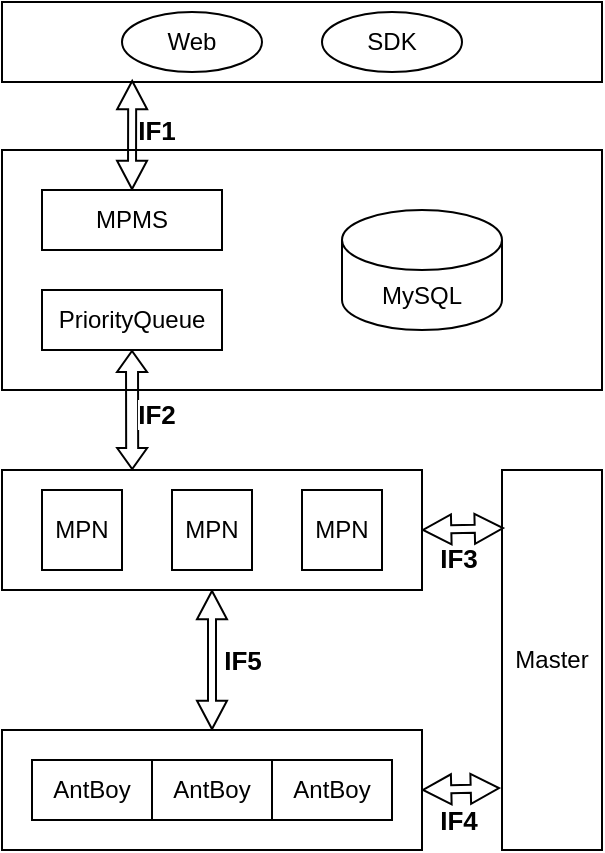 <mxfile version="22.1.16" type="github">
  <diagram name="第 1 页" id="C9TRYFHkkzXBIoLnPeZv">
    <mxGraphModel dx="1426" dy="751" grid="1" gridSize="10" guides="1" tooltips="1" connect="1" arrows="1" fold="1" page="1" pageScale="1" pageWidth="827" pageHeight="1169" math="0" shadow="0">
      <root>
        <mxCell id="0" />
        <mxCell id="1" parent="0" />
        <mxCell id="u85xnfE-iPrEO814gtg7-8" value="" style="rounded=0;whiteSpace=wrap;html=1;" vertex="1" parent="1">
          <mxGeometry x="380" y="100" width="300" height="120" as="geometry" />
        </mxCell>
        <mxCell id="u85xnfE-iPrEO814gtg7-1" value="MPMS" style="rounded=0;whiteSpace=wrap;html=1;" vertex="1" parent="1">
          <mxGeometry x="400" y="120" width="90" height="30" as="geometry" />
        </mxCell>
        <mxCell id="u85xnfE-iPrEO814gtg7-2" value="PriorityQueue" style="rounded=0;whiteSpace=wrap;html=1;" vertex="1" parent="1">
          <mxGeometry x="400" y="170" width="90" height="30" as="geometry" />
        </mxCell>
        <mxCell id="u85xnfE-iPrEO814gtg7-3" value="MySQL" style="shape=cylinder3;whiteSpace=wrap;html=1;boundedLbl=1;backgroundOutline=1;size=15;" vertex="1" parent="1">
          <mxGeometry x="550" y="130" width="80" height="60" as="geometry" />
        </mxCell>
        <mxCell id="u85xnfE-iPrEO814gtg7-6" value="Master" style="rounded=0;whiteSpace=wrap;html=1;" vertex="1" parent="1">
          <mxGeometry x="630" y="260" width="50" height="190" as="geometry" />
        </mxCell>
        <mxCell id="u85xnfE-iPrEO814gtg7-13" value="" style="rounded=0;whiteSpace=wrap;html=1;" vertex="1" parent="1">
          <mxGeometry x="380" y="260" width="210" height="60" as="geometry" />
        </mxCell>
        <mxCell id="u85xnfE-iPrEO814gtg7-14" value="MPN" style="whiteSpace=wrap;html=1;aspect=fixed;" vertex="1" parent="1">
          <mxGeometry x="400" y="270" width="40" height="40" as="geometry" />
        </mxCell>
        <mxCell id="u85xnfE-iPrEO814gtg7-15" value="MPN" style="whiteSpace=wrap;html=1;aspect=fixed;" vertex="1" parent="1">
          <mxGeometry x="465" y="270" width="40" height="40" as="geometry" />
        </mxCell>
        <mxCell id="u85xnfE-iPrEO814gtg7-16" value="MPN" style="whiteSpace=wrap;html=1;aspect=fixed;" vertex="1" parent="1">
          <mxGeometry x="530" y="270" width="40" height="40" as="geometry" />
        </mxCell>
        <mxCell id="u85xnfE-iPrEO814gtg7-17" value="" style="shape=flexArrow;endArrow=classic;startArrow=classic;html=1;rounded=0;width=6;startSize=3.17;startWidth=8;endWidth=8;endSize=3.17;entryX=0.5;entryY=1;entryDx=0;entryDy=0;exitX=0.31;exitY=0;exitDx=0;exitDy=0;exitPerimeter=0;" edge="1" parent="1" source="u85xnfE-iPrEO814gtg7-13" target="u85xnfE-iPrEO814gtg7-2">
          <mxGeometry width="100" height="100" relative="1" as="geometry">
            <mxPoint x="10" y="410" as="sourcePoint" />
            <mxPoint x="20" y="280" as="targetPoint" />
          </mxGeometry>
        </mxCell>
        <mxCell id="u85xnfE-iPrEO814gtg7-29" value="IF2" style="edgeLabel;html=1;align=center;verticalAlign=middle;resizable=0;points=[];fontStyle=1;fontSize=13;" vertex="1" connectable="0" parent="u85xnfE-iPrEO814gtg7-17">
          <mxGeometry x="0.033" y="-3" relative="1" as="geometry">
            <mxPoint x="9" y="3" as="offset" />
          </mxGeometry>
        </mxCell>
        <mxCell id="u85xnfE-iPrEO814gtg7-18" value="" style="shape=flexArrow;endArrow=classic;startArrow=classic;html=1;rounded=0;endWidth=10;endSize=4.38;width=4;startWidth=10;startSize=4.38;exitX=0.5;exitY=1;exitDx=0;exitDy=0;" edge="1" parent="1" source="u85xnfE-iPrEO814gtg7-13" target="u85xnfE-iPrEO814gtg7-19">
          <mxGeometry width="100" height="100" relative="1" as="geometry">
            <mxPoint x="230" y="360" as="sourcePoint" />
            <mxPoint x="150" y="460" as="targetPoint" />
          </mxGeometry>
        </mxCell>
        <mxCell id="u85xnfE-iPrEO814gtg7-19" value="" style="rounded=0;whiteSpace=wrap;html=1;" vertex="1" parent="1">
          <mxGeometry x="380" y="390" width="210" height="60" as="geometry" />
        </mxCell>
        <mxCell id="u85xnfE-iPrEO814gtg7-24" value="AntBoy" style="rounded=0;whiteSpace=wrap;html=1;" vertex="1" parent="1">
          <mxGeometry x="395" y="405" width="60" height="30" as="geometry" />
        </mxCell>
        <mxCell id="u85xnfE-iPrEO814gtg7-25" value="AntBoy" style="rounded=0;whiteSpace=wrap;html=1;" vertex="1" parent="1">
          <mxGeometry x="455" y="405" width="60" height="30" as="geometry" />
        </mxCell>
        <mxCell id="u85xnfE-iPrEO814gtg7-26" value="AntBoy" style="rounded=0;whiteSpace=wrap;html=1;" vertex="1" parent="1">
          <mxGeometry x="515" y="405" width="60" height="30" as="geometry" />
        </mxCell>
        <mxCell id="u85xnfE-iPrEO814gtg7-27" value="" style="shape=flexArrow;endArrow=classic;startArrow=classic;html=1;rounded=0;endWidth=10;endSize=4.38;width=4;startWidth=10;startSize=4.38;exitX=0.02;exitY=0.153;exitDx=0;exitDy=0;exitPerimeter=0;entryX=1;entryY=0.5;entryDx=0;entryDy=0;" edge="1" parent="1" source="u85xnfE-iPrEO814gtg7-6" target="u85xnfE-iPrEO814gtg7-13">
          <mxGeometry width="100" height="100" relative="1" as="geometry">
            <mxPoint x="240" y="370" as="sourcePoint" />
            <mxPoint x="160" y="470" as="targetPoint" />
          </mxGeometry>
        </mxCell>
        <mxCell id="u85xnfE-iPrEO814gtg7-28" value="" style="shape=flexArrow;endArrow=classic;startArrow=classic;html=1;rounded=0;endWidth=10;endSize=4.38;width=4;startWidth=10;startSize=4.38;exitX=-0.02;exitY=0.837;exitDx=0;exitDy=0;exitPerimeter=0;entryX=1;entryY=0.5;entryDx=0;entryDy=0;" edge="1" parent="1" source="u85xnfE-iPrEO814gtg7-6" target="u85xnfE-iPrEO814gtg7-19">
          <mxGeometry width="100" height="100" relative="1" as="geometry">
            <mxPoint x="240" y="370" as="sourcePoint" />
            <mxPoint x="160" y="470" as="targetPoint" />
          </mxGeometry>
        </mxCell>
        <mxCell id="u85xnfE-iPrEO814gtg7-30" value="" style="rounded=0;whiteSpace=wrap;html=1;" vertex="1" parent="1">
          <mxGeometry x="380" y="26" width="300" height="40" as="geometry" />
        </mxCell>
        <mxCell id="u85xnfE-iPrEO814gtg7-31" value="Web" style="ellipse;whiteSpace=wrap;html=1;" vertex="1" parent="1">
          <mxGeometry x="440" y="31" width="70" height="30" as="geometry" />
        </mxCell>
        <mxCell id="u85xnfE-iPrEO814gtg7-32" value="SDK" style="ellipse;whiteSpace=wrap;html=1;" vertex="1" parent="1">
          <mxGeometry x="540" y="31" width="70" height="30" as="geometry" />
        </mxCell>
        <mxCell id="u85xnfE-iPrEO814gtg7-33" value="" style="shape=flexArrow;endArrow=classic;startArrow=classic;html=1;rounded=0;endWidth=10;endSize=4.38;width=4;startWidth=10;startSize=4.38;exitX=0.5;exitY=0;exitDx=0;exitDy=0;entryX=0.217;entryY=0.975;entryDx=0;entryDy=0;entryPerimeter=0;fontStyle=1" edge="1" parent="1" source="u85xnfE-iPrEO814gtg7-1" target="u85xnfE-iPrEO814gtg7-30">
          <mxGeometry width="100" height="100" relative="1" as="geometry">
            <mxPoint x="80" y="310" as="sourcePoint" />
            <mxPoint x="440" y="70" as="targetPoint" />
          </mxGeometry>
        </mxCell>
        <mxCell id="u85xnfE-iPrEO814gtg7-34" value="IF1" style="edgeLabel;html=1;align=center;verticalAlign=middle;resizable=0;points=[];fontStyle=1;fontSize=13;" vertex="1" connectable="0" parent="u85xnfE-iPrEO814gtg7-33">
          <mxGeometry x="0.091" relative="1" as="geometry">
            <mxPoint x="12" as="offset" />
          </mxGeometry>
        </mxCell>
        <mxCell id="u85xnfE-iPrEO814gtg7-36" value="IF3" style="text;html=1;align=center;verticalAlign=middle;resizable=0;points=[];autosize=1;strokeColor=none;fillColor=none;fontStyle=1;fontSize=13;" vertex="1" parent="1">
          <mxGeometry x="588" y="289" width="40" height="30" as="geometry" />
        </mxCell>
        <mxCell id="u85xnfE-iPrEO814gtg7-37" value="IF4" style="text;html=1;align=center;verticalAlign=middle;resizable=0;points=[];autosize=1;strokeColor=none;fillColor=none;fontStyle=1;fontSize=13;" vertex="1" parent="1">
          <mxGeometry x="588" y="420" width="40" height="30" as="geometry" />
        </mxCell>
        <mxCell id="u85xnfE-iPrEO814gtg7-38" value="IF5" style="text;html=1;align=center;verticalAlign=middle;resizable=0;points=[];autosize=1;strokeColor=none;fillColor=none;fontStyle=1;fontSize=13;" vertex="1" parent="1">
          <mxGeometry x="480" y="340" width="40" height="30" as="geometry" />
        </mxCell>
      </root>
    </mxGraphModel>
  </diagram>
</mxfile>
